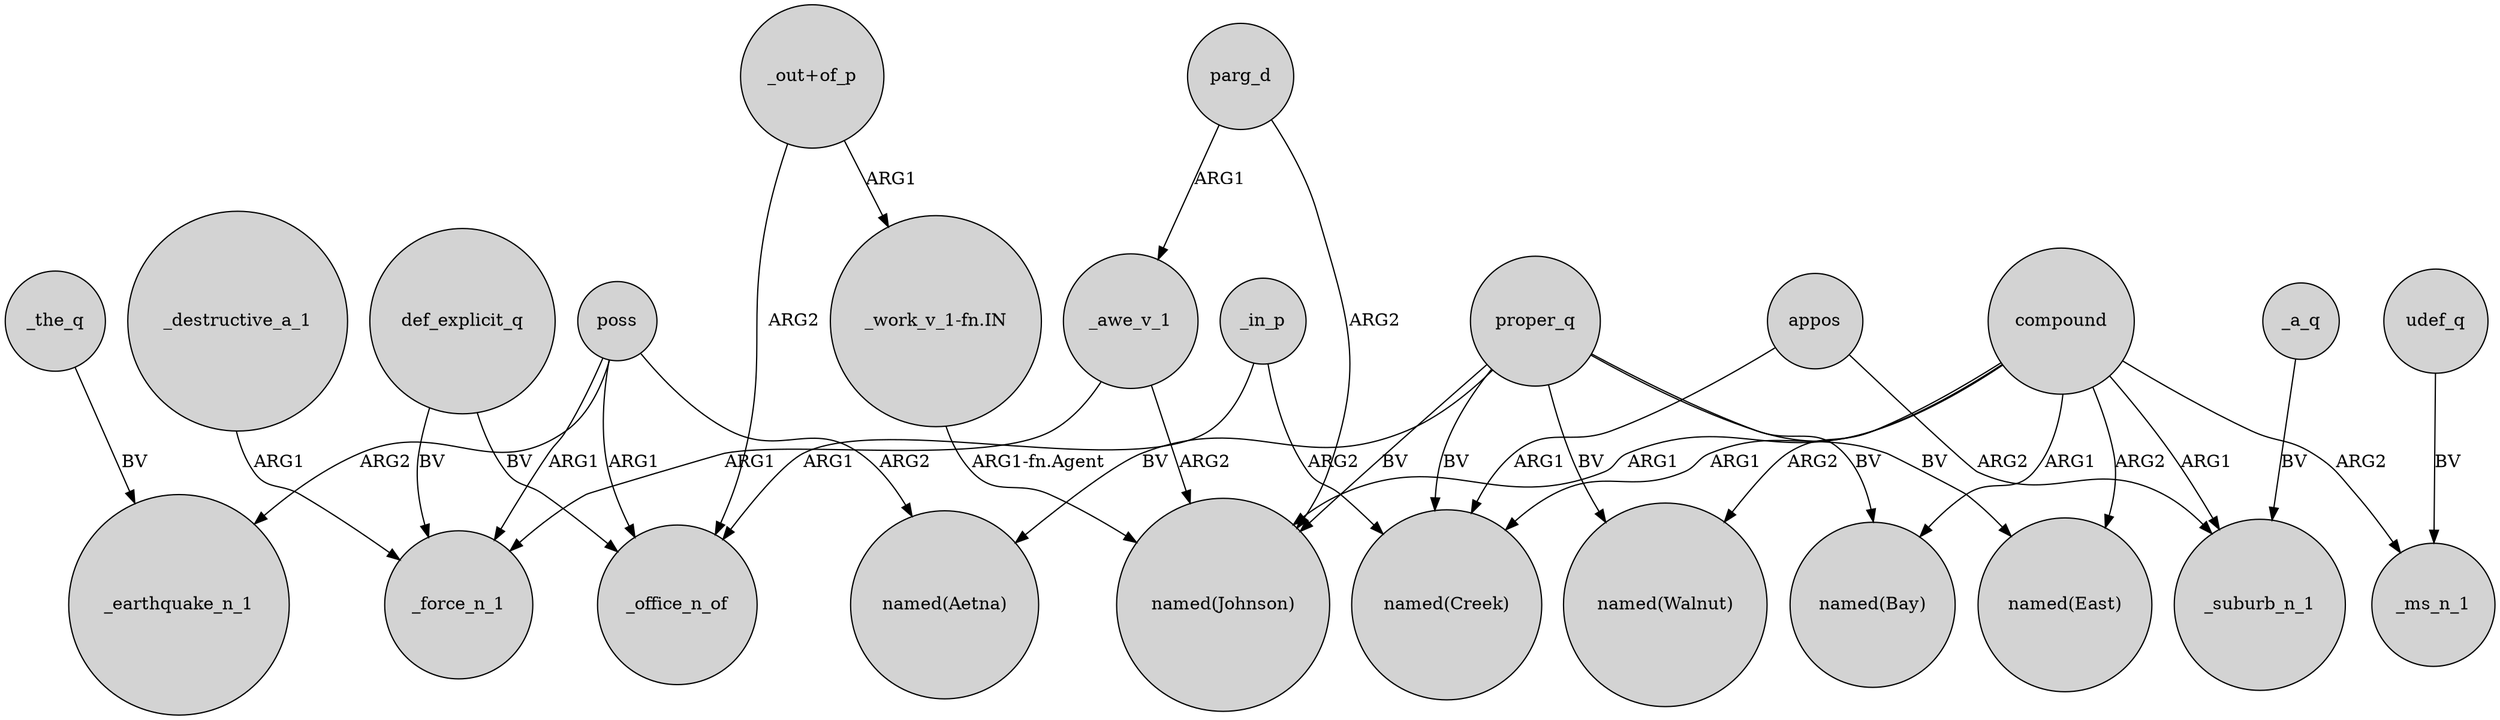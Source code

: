 digraph {
	node [shape=circle style=filled]
	_the_q -> _earthquake_n_1 [label=BV]
	appos -> _suburb_n_1 [label=ARG2]
	proper_q -> "named(Creek)" [label=BV]
	proper_q -> "named(Bay)" [label=BV]
	poss -> _force_n_1 [label=ARG1]
	compound -> "named(Johnson)" [label=ARG1]
	compound -> "named(Walnut)" [label=ARG2]
	"_work_v_1-fn.IN" -> "named(Johnson)" [label="ARG1-fn.Agent"]
	_awe_v_1 -> _force_n_1 [label=ARG1]
	def_explicit_q -> _office_n_of [label=BV]
	proper_q -> "named(Walnut)" [label=BV]
	_a_q -> _suburb_n_1 [label=BV]
	_in_p -> _office_n_of [label=ARG1]
	poss -> "named(Aetna)" [label=ARG2]
	parg_d -> _awe_v_1 [label=ARG1]
	compound -> _ms_n_1 [label=ARG2]
	parg_d -> "named(Johnson)" [label=ARG2]
	poss -> _earthquake_n_1 [label=ARG2]
	appos -> "named(Creek)" [label=ARG1]
	udef_q -> _ms_n_1 [label=BV]
	proper_q -> "named(Johnson)" [label=BV]
	"_out+of_p" -> "_work_v_1-fn.IN" [label=ARG1]
	poss -> _office_n_of [label=ARG1]
	def_explicit_q -> _force_n_1 [label=BV]
	compound -> "named(Bay)" [label=ARG1]
	_destructive_a_1 -> _force_n_1 [label=ARG1]
	"_out+of_p" -> _office_n_of [label=ARG2]
	compound -> "named(East)" [label=ARG2]
	proper_q -> "named(East)" [label=BV]
	proper_q -> "named(Aetna)" [label=BV]
	_awe_v_1 -> "named(Johnson)" [label=ARG2]
	_in_p -> "named(Creek)" [label=ARG2]
	compound -> "named(Creek)" [label=ARG1]
	compound -> _suburb_n_1 [label=ARG1]
}
